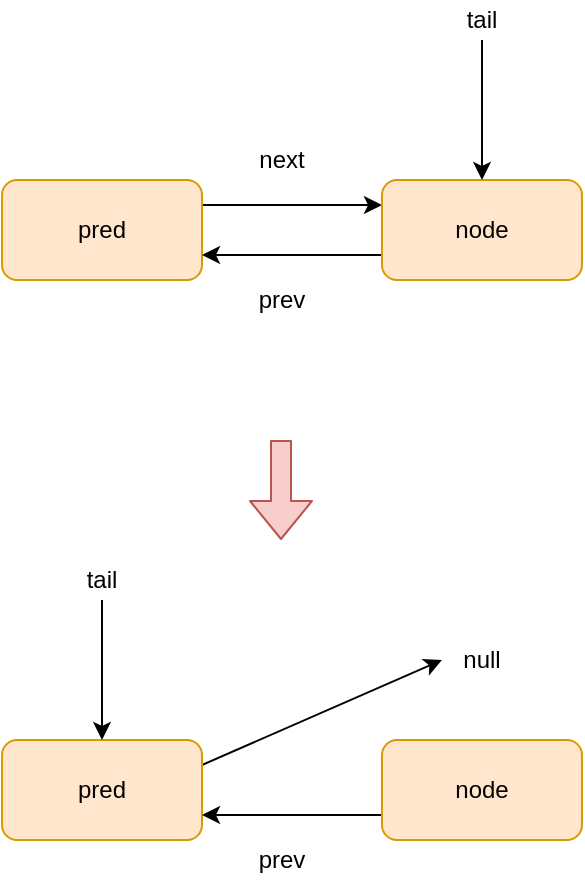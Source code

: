 <mxfile version="14.4.4" type="github">
  <diagram id="vjp4ESPVKD8x642jj7Wz" name="Page-1">
    <mxGraphModel dx="946" dy="536" grid="1" gridSize="10" guides="1" tooltips="1" connect="1" arrows="1" fold="1" page="1" pageScale="1" pageWidth="827" pageHeight="1169" math="0" shadow="0">
      <root>
        <mxCell id="0" />
        <mxCell id="1" parent="0" />
        <mxCell id="lAeavhOCIAYrIJoUlIZf-4" style="edgeStyle=orthogonalEdgeStyle;rounded=0;orthogonalLoop=1;jettySize=auto;html=1;exitX=1;exitY=0.25;exitDx=0;exitDy=0;entryX=0;entryY=0.25;entryDx=0;entryDy=0;" edge="1" parent="1" source="lAeavhOCIAYrIJoUlIZf-1" target="lAeavhOCIAYrIJoUlIZf-3">
          <mxGeometry relative="1" as="geometry" />
        </mxCell>
        <mxCell id="lAeavhOCIAYrIJoUlIZf-1" value="pred" style="rounded=1;whiteSpace=wrap;html=1;fillColor=#ffe6cc;strokeColor=#d79b00;" vertex="1" parent="1">
          <mxGeometry x="100" y="170" width="100" height="50" as="geometry" />
        </mxCell>
        <mxCell id="lAeavhOCIAYrIJoUlIZf-5" style="edgeStyle=orthogonalEdgeStyle;rounded=0;orthogonalLoop=1;jettySize=auto;html=1;exitX=0;exitY=0.75;exitDx=0;exitDy=0;entryX=1;entryY=0.75;entryDx=0;entryDy=0;" edge="1" parent="1" source="lAeavhOCIAYrIJoUlIZf-3" target="lAeavhOCIAYrIJoUlIZf-1">
          <mxGeometry relative="1" as="geometry" />
        </mxCell>
        <mxCell id="lAeavhOCIAYrIJoUlIZf-3" value="node" style="rounded=1;whiteSpace=wrap;html=1;fillColor=#ffe6cc;strokeColor=#d79b00;" vertex="1" parent="1">
          <mxGeometry x="290" y="170" width="100" height="50" as="geometry" />
        </mxCell>
        <mxCell id="lAeavhOCIAYrIJoUlIZf-6" value="next" style="text;html=1;strokeColor=none;fillColor=none;align=center;verticalAlign=middle;whiteSpace=wrap;rounded=0;" vertex="1" parent="1">
          <mxGeometry x="220" y="150" width="40" height="20" as="geometry" />
        </mxCell>
        <mxCell id="lAeavhOCIAYrIJoUlIZf-7" value="prev" style="text;html=1;strokeColor=none;fillColor=none;align=center;verticalAlign=middle;whiteSpace=wrap;rounded=0;" vertex="1" parent="1">
          <mxGeometry x="220" y="220" width="40" height="20" as="geometry" />
        </mxCell>
        <mxCell id="lAeavhOCIAYrIJoUlIZf-9" style="edgeStyle=orthogonalEdgeStyle;rounded=0;orthogonalLoop=1;jettySize=auto;html=1;entryX=0.5;entryY=0;entryDx=0;entryDy=0;" edge="1" parent="1" source="lAeavhOCIAYrIJoUlIZf-8" target="lAeavhOCIAYrIJoUlIZf-3">
          <mxGeometry relative="1" as="geometry" />
        </mxCell>
        <mxCell id="lAeavhOCIAYrIJoUlIZf-8" value="tail" style="text;html=1;strokeColor=none;fillColor=none;align=center;verticalAlign=middle;whiteSpace=wrap;rounded=0;" vertex="1" parent="1">
          <mxGeometry x="320" y="80" width="40" height="20" as="geometry" />
        </mxCell>
        <mxCell id="lAeavhOCIAYrIJoUlIZf-19" style="rounded=0;orthogonalLoop=1;jettySize=auto;html=1;exitX=1;exitY=0.25;exitDx=0;exitDy=0;entryX=0;entryY=0.5;entryDx=0;entryDy=0;" edge="1" parent="1" source="lAeavhOCIAYrIJoUlIZf-11" target="lAeavhOCIAYrIJoUlIZf-14">
          <mxGeometry relative="1" as="geometry" />
        </mxCell>
        <mxCell id="lAeavhOCIAYrIJoUlIZf-11" value="pred" style="rounded=1;whiteSpace=wrap;html=1;fillColor=#ffe6cc;strokeColor=#d79b00;" vertex="1" parent="1">
          <mxGeometry x="100" y="450" width="100" height="50" as="geometry" />
        </mxCell>
        <mxCell id="lAeavhOCIAYrIJoUlIZf-12" style="edgeStyle=orthogonalEdgeStyle;rounded=0;orthogonalLoop=1;jettySize=auto;html=1;exitX=0;exitY=0.75;exitDx=0;exitDy=0;entryX=1;entryY=0.75;entryDx=0;entryDy=0;" edge="1" parent="1" source="lAeavhOCIAYrIJoUlIZf-13" target="lAeavhOCIAYrIJoUlIZf-11">
          <mxGeometry relative="1" as="geometry" />
        </mxCell>
        <mxCell id="lAeavhOCIAYrIJoUlIZf-13" value="node" style="rounded=1;whiteSpace=wrap;html=1;fillColor=#ffe6cc;strokeColor=#d79b00;" vertex="1" parent="1">
          <mxGeometry x="290" y="450" width="100" height="50" as="geometry" />
        </mxCell>
        <mxCell id="lAeavhOCIAYrIJoUlIZf-14" value="null" style="text;html=1;strokeColor=none;fillColor=none;align=center;verticalAlign=middle;whiteSpace=wrap;rounded=0;" vertex="1" parent="1">
          <mxGeometry x="320" y="400" width="40" height="20" as="geometry" />
        </mxCell>
        <mxCell id="lAeavhOCIAYrIJoUlIZf-15" value="prev" style="text;html=1;strokeColor=none;fillColor=none;align=center;verticalAlign=middle;whiteSpace=wrap;rounded=0;" vertex="1" parent="1">
          <mxGeometry x="220" y="500" width="40" height="20" as="geometry" />
        </mxCell>
        <mxCell id="lAeavhOCIAYrIJoUlIZf-18" style="edgeStyle=orthogonalEdgeStyle;rounded=0;orthogonalLoop=1;jettySize=auto;html=1;entryX=0.5;entryY=0;entryDx=0;entryDy=0;" edge="1" parent="1" source="lAeavhOCIAYrIJoUlIZf-17" target="lAeavhOCIAYrIJoUlIZf-11">
          <mxGeometry relative="1" as="geometry" />
        </mxCell>
        <mxCell id="lAeavhOCIAYrIJoUlIZf-17" value="tail" style="text;html=1;strokeColor=none;fillColor=none;align=center;verticalAlign=middle;whiteSpace=wrap;rounded=0;" vertex="1" parent="1">
          <mxGeometry x="130" y="360" width="40" height="20" as="geometry" />
        </mxCell>
        <mxCell id="lAeavhOCIAYrIJoUlIZf-20" value="" style="shape=flexArrow;endArrow=classic;html=1;fillColor=#f8cecc;strokeColor=#b85450;" edge="1" parent="1">
          <mxGeometry width="50" height="50" relative="1" as="geometry">
            <mxPoint x="239.5" y="300" as="sourcePoint" />
            <mxPoint x="239.5" y="350" as="targetPoint" />
          </mxGeometry>
        </mxCell>
      </root>
    </mxGraphModel>
  </diagram>
</mxfile>
